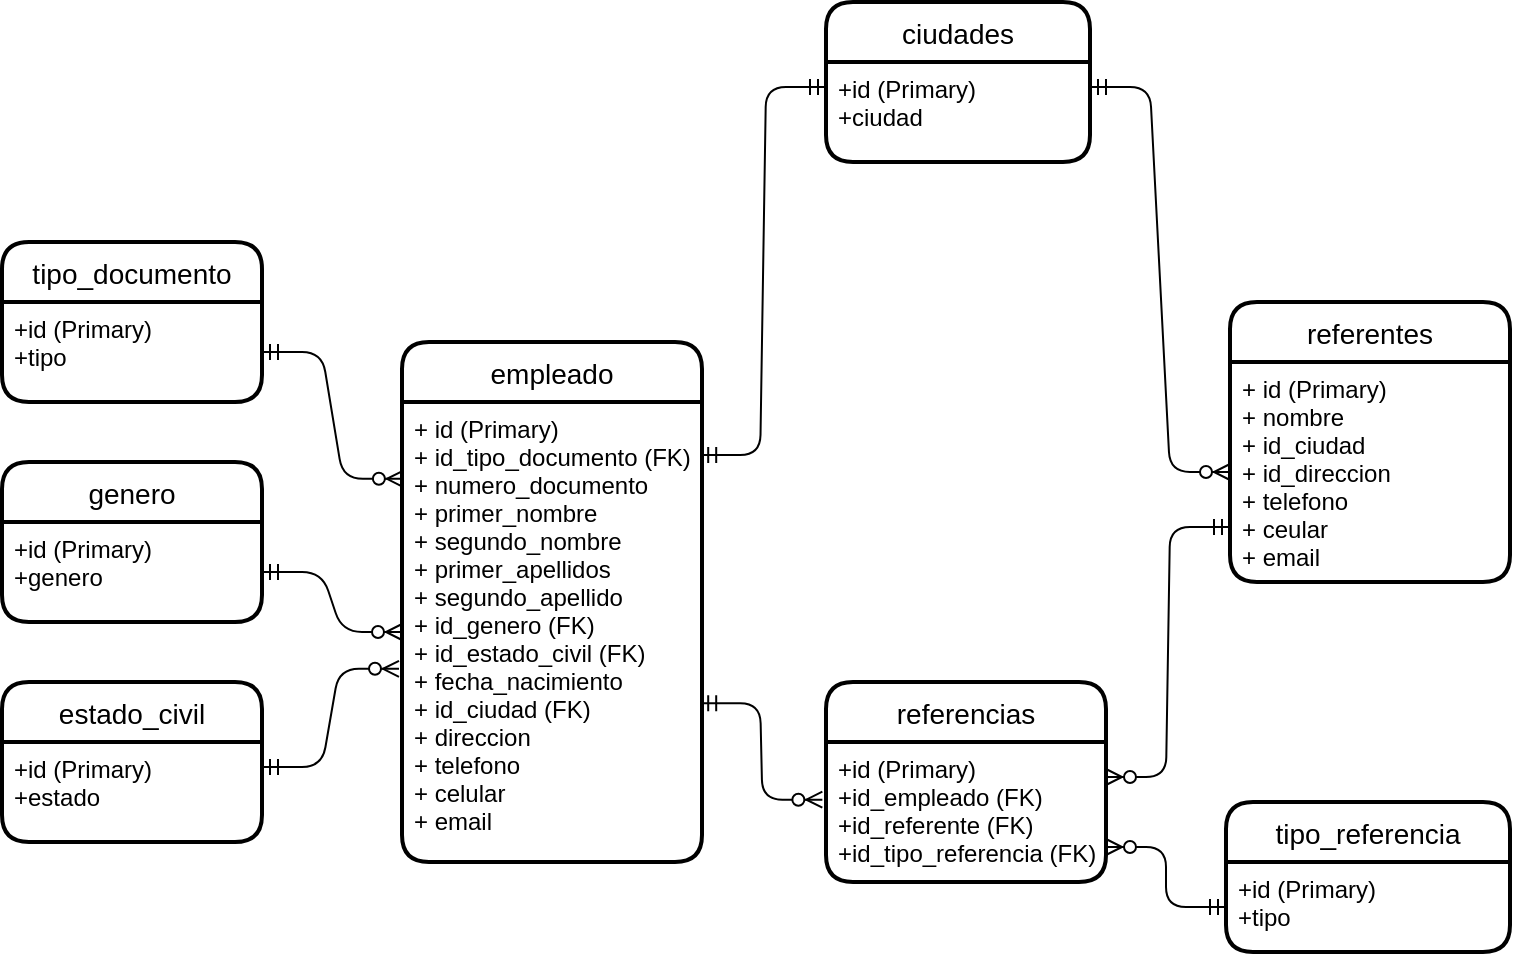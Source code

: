 <mxfile version="14.9.5" type="google"><diagram id="mXrS1bWBonxSjBd5YaG2" name="Page-1"><mxGraphModel dx="1118" dy="520" grid="1" gridSize="10" guides="1" tooltips="1" connect="1" arrows="1" fold="1" page="1" pageScale="1" pageWidth="827" pageHeight="1169" math="0" shadow="0"><root><mxCell id="0"/><mxCell id="1" parent="0"/><mxCell id="XEVsGi7ddhpexTijTXXy-3" value="empleado" style="swimlane;childLayout=stackLayout;horizontal=1;startSize=30;horizontalStack=0;rounded=1;fontSize=14;fontStyle=0;strokeWidth=2;resizeParent=0;resizeLast=1;shadow=0;dashed=0;align=center;" parent="1" vertex="1"><mxGeometry x="248" y="220" width="150" height="260" as="geometry"/></mxCell><mxCell id="XEVsGi7ddhpexTijTXXy-4" value="+ id (Primary)&#10;+ id_tipo_documento (FK)&#10;+ numero_documento&#10;+ primer_nombre&#10;+ segundo_nombre&#10;+ primer_apellidos&#10;+ segundo_apellido&#10;+ id_genero (FK)&#10;+ id_estado_civil (FK)&#10;+ fecha_nacimiento&#10;+ id_ciudad (FK)&#10;+ direccion&#10;+ telefono&#10;+ celular&#10;+ email&#10;" style="align=left;strokeColor=none;fillColor=none;spacingLeft=4;fontSize=12;verticalAlign=top;resizable=0;rotatable=0;part=1;" parent="XEVsGi7ddhpexTijTXXy-3" vertex="1"><mxGeometry y="30" width="150" height="230" as="geometry"/></mxCell><mxCell id="XEVsGi7ddhpexTijTXXy-5" value="referentes" style="swimlane;childLayout=stackLayout;horizontal=1;startSize=30;horizontalStack=0;rounded=1;fontSize=14;fontStyle=0;strokeWidth=2;resizeParent=0;resizeLast=1;shadow=0;dashed=0;align=center;" parent="1" vertex="1"><mxGeometry x="662" y="200" width="140" height="140" as="geometry"/></mxCell><mxCell id="XEVsGi7ddhpexTijTXXy-6" value="+ id (Primary)&#10;+ nombre&#10;+ id_ciudad&#10;+ id_direccion&#10;+ telefono&#10;+ ceular&#10;+ email" style="align=left;strokeColor=none;fillColor=none;spacingLeft=4;fontSize=12;verticalAlign=top;resizable=0;rotatable=0;part=1;" parent="XEVsGi7ddhpexTijTXXy-5" vertex="1"><mxGeometry y="30" width="140" height="110" as="geometry"/></mxCell><mxCell id="uFidE_14uS4B7uFrqOeF-1" style="edgeStyle=orthogonalEdgeStyle;rounded=0;orthogonalLoop=1;jettySize=auto;html=1;exitX=0.5;exitY=1;exitDx=0;exitDy=0;entryX=0.5;entryY=1;entryDx=0;entryDy=0;" parent="XEVsGi7ddhpexTijTXXy-5" source="XEVsGi7ddhpexTijTXXy-5" target="XEVsGi7ddhpexTijTXXy-6" edge="1"><mxGeometry relative="1" as="geometry"/></mxCell><mxCell id="XEVsGi7ddhpexTijTXXy-10" value="referencias" style="swimlane;childLayout=stackLayout;horizontal=1;startSize=30;horizontalStack=0;rounded=1;fontSize=14;fontStyle=0;strokeWidth=2;resizeParent=0;resizeLast=1;shadow=0;dashed=0;align=center;" parent="1" vertex="1"><mxGeometry x="460" y="390" width="140" height="100" as="geometry"/></mxCell><mxCell id="XEVsGi7ddhpexTijTXXy-11" value="+id (Primary)&#10;+id_empleado (FK)&#10;+id_referente (FK)&#10;+id_tipo_referencia (FK)" style="align=left;strokeColor=none;fillColor=none;spacingLeft=4;fontSize=12;verticalAlign=top;resizable=0;rotatable=0;part=1;" parent="XEVsGi7ddhpexTijTXXy-10" vertex="1"><mxGeometry y="30" width="140" height="70" as="geometry"/></mxCell><mxCell id="wrd1lslm12GH9nAupnZs-3" value="tipo_documento" style="swimlane;childLayout=stackLayout;horizontal=1;startSize=30;horizontalStack=0;rounded=1;fontSize=14;fontStyle=0;strokeWidth=2;resizeParent=0;resizeLast=1;shadow=0;dashed=0;align=center;" parent="1" vertex="1"><mxGeometry x="48" y="170" width="130" height="80" as="geometry"/></mxCell><mxCell id="wrd1lslm12GH9nAupnZs-4" value="+id (Primary)&#10;+tipo" style="align=left;strokeColor=none;fillColor=none;spacingLeft=4;fontSize=12;verticalAlign=top;resizable=0;rotatable=0;part=1;" parent="wrd1lslm12GH9nAupnZs-3" vertex="1"><mxGeometry y="30" width="130" height="50" as="geometry"/></mxCell><mxCell id="wrd1lslm12GH9nAupnZs-13" value="tipo_referencia" style="swimlane;childLayout=stackLayout;horizontal=1;startSize=30;horizontalStack=0;rounded=1;fontSize=14;fontStyle=0;strokeWidth=2;resizeParent=0;resizeLast=1;shadow=0;dashed=0;align=center;" parent="1" vertex="1"><mxGeometry x="660" y="450" width="142" height="75" as="geometry"/></mxCell><mxCell id="wrd1lslm12GH9nAupnZs-14" value="+id (Primary)&#10;+tipo" style="align=left;strokeColor=none;fillColor=none;spacingLeft=4;fontSize=12;verticalAlign=top;resizable=0;rotatable=0;part=1;" parent="wrd1lslm12GH9nAupnZs-13" vertex="1"><mxGeometry y="30" width="142" height="45" as="geometry"/></mxCell><mxCell id="wrd1lslm12GH9nAupnZs-18" value="ciudades" style="swimlane;childLayout=stackLayout;horizontal=1;startSize=30;horizontalStack=0;rounded=1;fontSize=14;fontStyle=0;strokeWidth=2;resizeParent=0;resizeLast=1;shadow=0;dashed=0;align=center;" parent="1" vertex="1"><mxGeometry x="460" y="50" width="132" height="80" as="geometry"/></mxCell><mxCell id="wrd1lslm12GH9nAupnZs-19" value="+id (Primary)&#10;+ciudad" style="align=left;strokeColor=none;fillColor=none;spacingLeft=4;fontSize=12;verticalAlign=top;resizable=0;rotatable=0;part=1;" parent="wrd1lslm12GH9nAupnZs-18" vertex="1"><mxGeometry y="30" width="132" height="50" as="geometry"/></mxCell><mxCell id="wrd1lslm12GH9nAupnZs-21" value="estado_civil" style="swimlane;childLayout=stackLayout;horizontal=1;startSize=30;horizontalStack=0;rounded=1;fontSize=14;fontStyle=0;strokeWidth=2;resizeParent=0;resizeLast=1;shadow=0;dashed=0;align=center;" parent="1" vertex="1"><mxGeometry x="48" y="390" width="130" height="80" as="geometry"/></mxCell><mxCell id="wrd1lslm12GH9nAupnZs-22" value="+id (Primary)&#10;+estado" style="align=left;strokeColor=none;fillColor=none;spacingLeft=4;fontSize=12;verticalAlign=top;resizable=0;rotatable=0;part=1;" parent="wrd1lslm12GH9nAupnZs-21" vertex="1"><mxGeometry y="30" width="130" height="50" as="geometry"/></mxCell><mxCell id="wrd1lslm12GH9nAupnZs-24" value="genero" style="swimlane;childLayout=stackLayout;horizontal=1;startSize=30;horizontalStack=0;rounded=1;fontSize=14;fontStyle=0;strokeWidth=2;resizeParent=0;resizeLast=1;shadow=0;dashed=0;align=center;" parent="1" vertex="1"><mxGeometry x="48" y="280" width="130" height="80" as="geometry"/></mxCell><mxCell id="wrd1lslm12GH9nAupnZs-25" value="+id (Primary)&#10;+genero" style="align=left;strokeColor=none;fillColor=none;spacingLeft=4;fontSize=12;verticalAlign=top;resizable=0;rotatable=0;part=1;" parent="wrd1lslm12GH9nAupnZs-24" vertex="1"><mxGeometry y="30" width="130" height="50" as="geometry"/></mxCell><mxCell id="wrd1lslm12GH9nAupnZs-39" value="" style="edgeStyle=entityRelationEdgeStyle;fontSize=12;html=1;endArrow=ERzeroToMany;startArrow=ERmandOne;exitX=1;exitY=0.5;exitDx=0;exitDy=0;entryX=0.003;entryY=0.167;entryDx=0;entryDy=0;entryPerimeter=0;" parent="1" source="wrd1lslm12GH9nAupnZs-4" target="XEVsGi7ddhpexTijTXXy-4" edge="1"><mxGeometry width="100" height="100" relative="1" as="geometry"><mxPoint x="188" y="220" as="sourcePoint"/><mxPoint x="508" y="220" as="targetPoint"/></mxGeometry></mxCell><mxCell id="wrd1lslm12GH9nAupnZs-43" value="" style="edgeStyle=entityRelationEdgeStyle;fontSize=12;html=1;endArrow=ERmandOne;startArrow=ERmandOne;exitX=0.994;exitY=0.115;exitDx=0;exitDy=0;exitPerimeter=0;entryX=0;entryY=0.25;entryDx=0;entryDy=0;" parent="1" source="XEVsGi7ddhpexTijTXXy-4" target="wrd1lslm12GH9nAupnZs-19" edge="1"><mxGeometry width="100" height="100" relative="1" as="geometry"><mxPoint x="408" y="320" as="sourcePoint"/><mxPoint x="458.284" y="186.72" as="targetPoint"/></mxGeometry></mxCell><mxCell id="wrd1lslm12GH9nAupnZs-45" value="" style="edgeStyle=entityRelationEdgeStyle;fontSize=12;html=1;endArrow=ERzeroToMany;startArrow=ERmandOne;exitX=0;exitY=0.5;exitDx=0;exitDy=0;entryX=1;entryY=0.75;entryDx=0;entryDy=0;" parent="1" source="wrd1lslm12GH9nAupnZs-14" target="XEVsGi7ddhpexTijTXXy-11" edge="1"><mxGeometry width="100" height="100" relative="1" as="geometry"><mxPoint x="408" y="320" as="sourcePoint"/><mxPoint x="508" y="220" as="targetPoint"/></mxGeometry></mxCell><mxCell id="wrd1lslm12GH9nAupnZs-46" value="" style="edgeStyle=entityRelationEdgeStyle;fontSize=12;html=1;endArrow=ERzeroToMany;startArrow=ERmandOne;exitX=1;exitY=0.5;exitDx=0;exitDy=0;entryX=0;entryY=0.5;entryDx=0;entryDy=0;" parent="1" source="wrd1lslm12GH9nAupnZs-25" edge="1" target="XEVsGi7ddhpexTijTXXy-4"><mxGeometry width="100" height="100" relative="1" as="geometry"><mxPoint x="408" y="320" as="sourcePoint"/><mxPoint x="248" y="400" as="targetPoint"/></mxGeometry></mxCell><mxCell id="wrd1lslm12GH9nAupnZs-47" value="" style="edgeStyle=entityRelationEdgeStyle;fontSize=12;html=1;endArrow=ERzeroToMany;startArrow=ERmandOne;exitX=1;exitY=0.25;exitDx=0;exitDy=0;entryX=-0.01;entryY=0.58;entryDx=0;entryDy=0;entryPerimeter=0;" parent="1" source="wrd1lslm12GH9nAupnZs-22" target="XEVsGi7ddhpexTijTXXy-4" edge="1"><mxGeometry width="100" height="100" relative="1" as="geometry"><mxPoint x="408" y="320" as="sourcePoint"/><mxPoint x="248" y="410" as="targetPoint"/></mxGeometry></mxCell><mxCell id="wrd1lslm12GH9nAupnZs-48" value="" style="edgeStyle=entityRelationEdgeStyle;fontSize=12;html=1;endArrow=ERzeroToMany;startArrow=ERmandOne;exitX=0.994;exitY=0.655;exitDx=0;exitDy=0;exitPerimeter=0;entryX=-0.013;entryY=0.412;entryDx=0;entryDy=0;entryPerimeter=0;" parent="1" source="XEVsGi7ddhpexTijTXXy-4" target="XEVsGi7ddhpexTijTXXy-11" edge="1"><mxGeometry width="100" height="100" relative="1" as="geometry"><mxPoint x="408" y="320" as="sourcePoint"/><mxPoint x="508" y="220" as="targetPoint"/></mxGeometry></mxCell><mxCell id="wrd1lslm12GH9nAupnZs-49" value="" style="edgeStyle=entityRelationEdgeStyle;fontSize=12;html=1;endArrow=ERzeroToMany;startArrow=ERmandOne;entryX=1;entryY=0.25;entryDx=0;entryDy=0;exitX=0;exitY=0.75;exitDx=0;exitDy=0;" parent="1" source="XEVsGi7ddhpexTijTXXy-6" target="XEVsGi7ddhpexTijTXXy-11" edge="1"><mxGeometry width="100" height="100" relative="1" as="geometry"><mxPoint x="538" y="330" as="sourcePoint"/><mxPoint x="508" y="220" as="targetPoint"/></mxGeometry></mxCell><mxCell id="yHK85Ws2y-J7-4ml9wQn-4" value="" style="edgeStyle=entityRelationEdgeStyle;fontSize=12;html=1;endArrow=ERzeroToMany;startArrow=ERmandOne;entryX=0;entryY=0.5;entryDx=0;entryDy=0;exitX=1;exitY=0.25;exitDx=0;exitDy=0;" parent="1" source="wrd1lslm12GH9nAupnZs-19" target="XEVsGi7ddhpexTijTXXy-6" edge="1"><mxGeometry width="100" height="100" relative="1" as="geometry"><mxPoint x="802" y="123" as="sourcePoint"/><mxPoint x="730" y="270" as="targetPoint"/></mxGeometry></mxCell></root></mxGraphModel></diagram></mxfile>